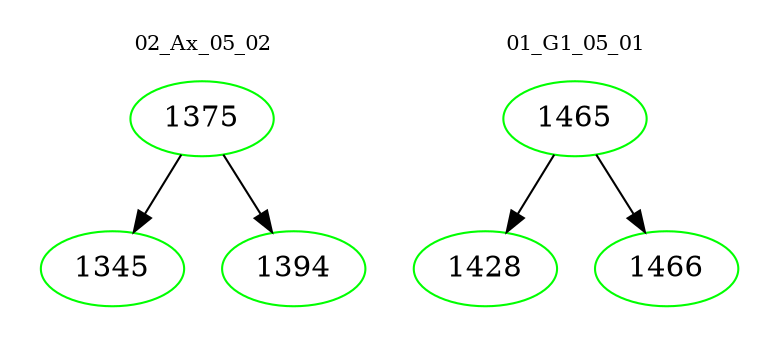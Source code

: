 digraph{
subgraph cluster_0 {
color = white
label = "02_Ax_05_02";
fontsize=10;
T0_1375 [label="1375", color="green"]
T0_1375 -> T0_1345 [color="black"]
T0_1345 [label="1345", color="green"]
T0_1375 -> T0_1394 [color="black"]
T0_1394 [label="1394", color="green"]
}
subgraph cluster_1 {
color = white
label = "01_G1_05_01";
fontsize=10;
T1_1465 [label="1465", color="green"]
T1_1465 -> T1_1428 [color="black"]
T1_1428 [label="1428", color="green"]
T1_1465 -> T1_1466 [color="black"]
T1_1466 [label="1466", color="green"]
}
}
